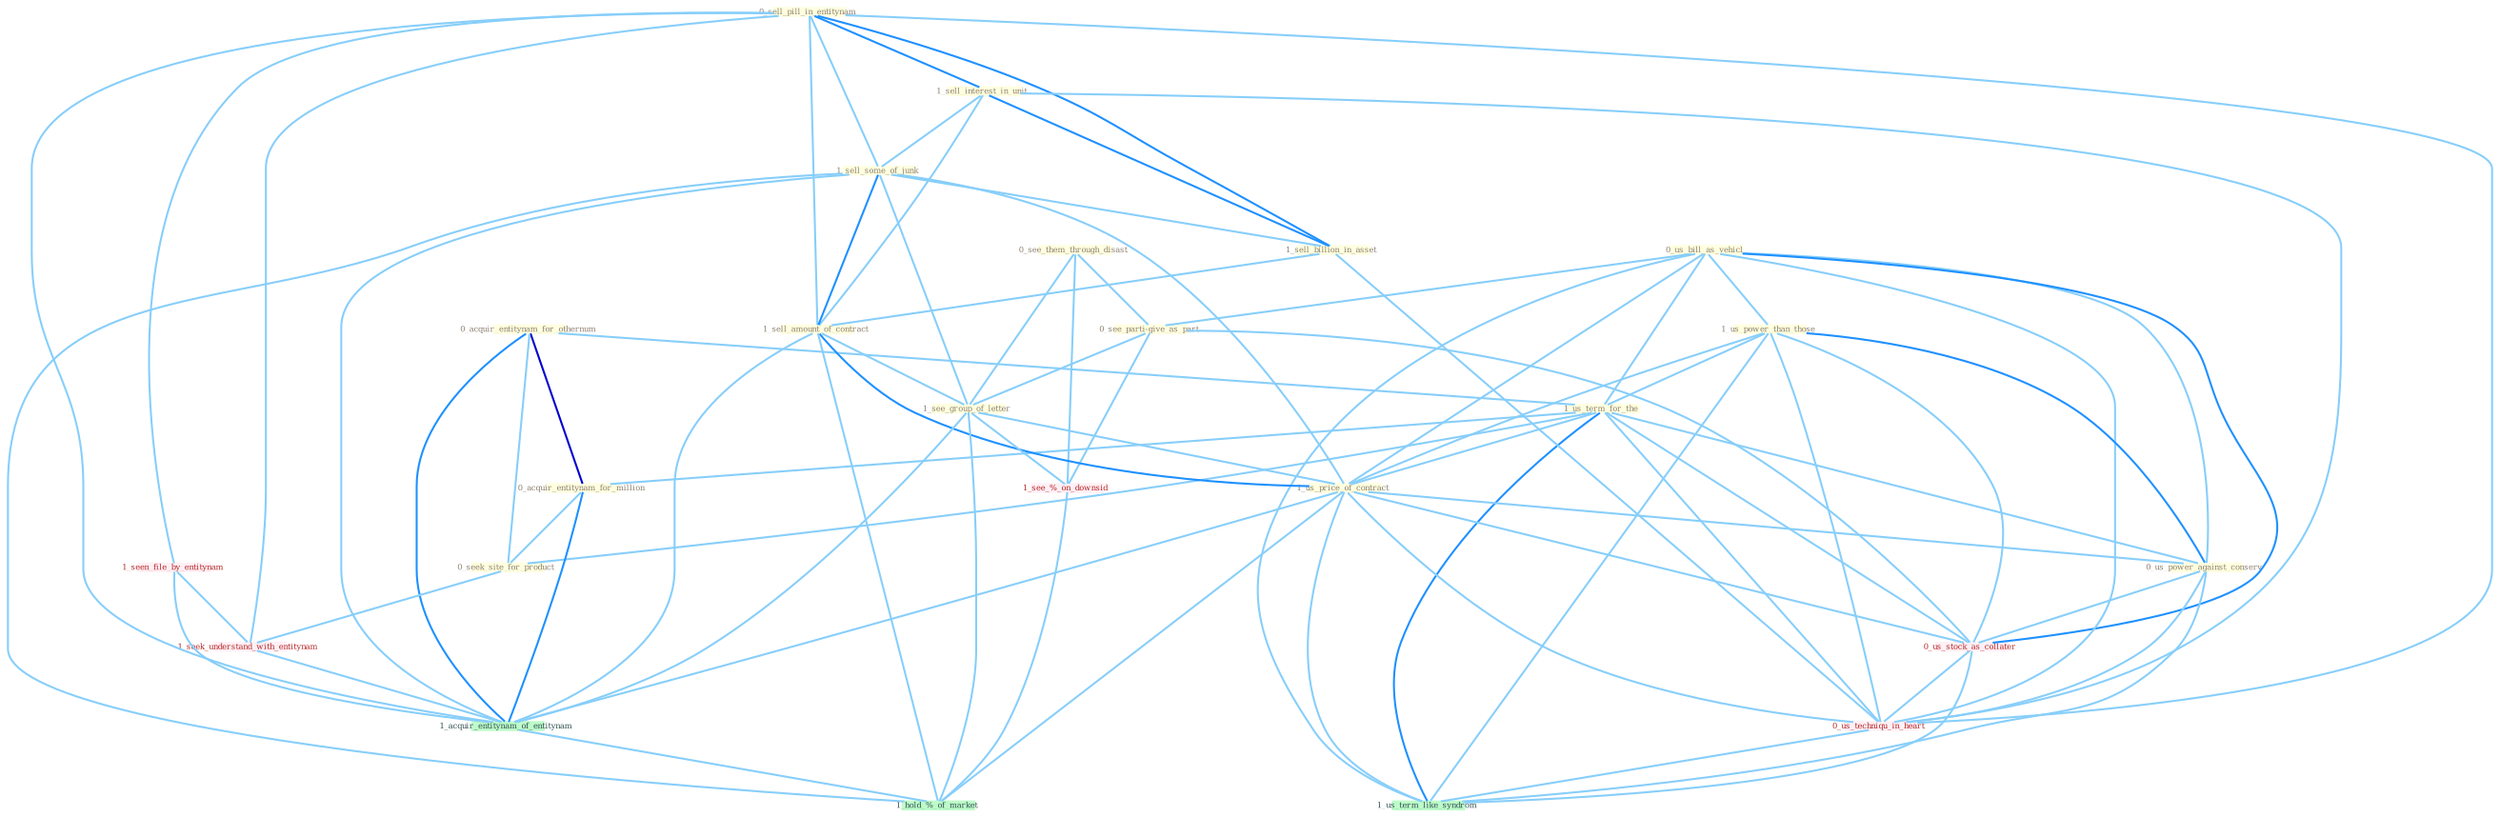 Graph G{ 
    node
    [shape=polygon,style=filled,width=.5,height=.06,color="#BDFCC9",fixedsize=true,fontsize=4,
    fontcolor="#2f4f4f"];
    {node
    [color="#ffffe0", fontcolor="#8b7d6b"] "0_sell_pill_in_entitynam " "0_see_them_through_disast " "0_us_bill_as_vehicl " "1_sell_interest_in_unit " "1_us_power_than_those " "0_acquir_entitynam_for_othernum " "1_us_term_for_the " "0_see_parti-give_as_part " "1_sell_some_of_junk " "1_sell_billion_in_asset " "1_sell_amount_of_contract " "1_see_group_of_letter " "1_us_price_of_contract " "0_acquir_entitynam_for_million " "0_us_power_against_conserv " "0_seek_site_for_product "}
{node [color="#fff0f5", fontcolor="#b22222"] "1_seen_file_by_entitynam " "0_us_stock_as_collater " "1_seek_understand_with_entitynam " "0_us_techniqu_in_heart " "1_see_%_on_downsid "}
edge [color="#B0E2FF"];

	"0_sell_pill_in_entitynam " -- "1_sell_interest_in_unit " [w="2", color="#1e90ff" , len=0.8];
	"0_sell_pill_in_entitynam " -- "1_sell_some_of_junk " [w="1", color="#87cefa" ];
	"0_sell_pill_in_entitynam " -- "1_sell_billion_in_asset " [w="2", color="#1e90ff" , len=0.8];
	"0_sell_pill_in_entitynam " -- "1_sell_amount_of_contract " [w="1", color="#87cefa" ];
	"0_sell_pill_in_entitynam " -- "1_seen_file_by_entitynam " [w="1", color="#87cefa" ];
	"0_sell_pill_in_entitynam " -- "1_seek_understand_with_entitynam " [w="1", color="#87cefa" ];
	"0_sell_pill_in_entitynam " -- "1_acquir_entitynam_of_entitynam " [w="1", color="#87cefa" ];
	"0_sell_pill_in_entitynam " -- "0_us_techniqu_in_heart " [w="1", color="#87cefa" ];
	"0_see_them_through_disast " -- "0_see_parti-give_as_part " [w="1", color="#87cefa" ];
	"0_see_them_through_disast " -- "1_see_group_of_letter " [w="1", color="#87cefa" ];
	"0_see_them_through_disast " -- "1_see_%_on_downsid " [w="1", color="#87cefa" ];
	"0_us_bill_as_vehicl " -- "1_us_power_than_those " [w="1", color="#87cefa" ];
	"0_us_bill_as_vehicl " -- "1_us_term_for_the " [w="1", color="#87cefa" ];
	"0_us_bill_as_vehicl " -- "0_see_parti-give_as_part " [w="1", color="#87cefa" ];
	"0_us_bill_as_vehicl " -- "1_us_price_of_contract " [w="1", color="#87cefa" ];
	"0_us_bill_as_vehicl " -- "0_us_power_against_conserv " [w="1", color="#87cefa" ];
	"0_us_bill_as_vehicl " -- "0_us_stock_as_collater " [w="2", color="#1e90ff" , len=0.8];
	"0_us_bill_as_vehicl " -- "0_us_techniqu_in_heart " [w="1", color="#87cefa" ];
	"0_us_bill_as_vehicl " -- "1_us_term_like_syndrom " [w="1", color="#87cefa" ];
	"1_sell_interest_in_unit " -- "1_sell_some_of_junk " [w="1", color="#87cefa" ];
	"1_sell_interest_in_unit " -- "1_sell_billion_in_asset " [w="2", color="#1e90ff" , len=0.8];
	"1_sell_interest_in_unit " -- "1_sell_amount_of_contract " [w="1", color="#87cefa" ];
	"1_sell_interest_in_unit " -- "0_us_techniqu_in_heart " [w="1", color="#87cefa" ];
	"1_us_power_than_those " -- "1_us_term_for_the " [w="1", color="#87cefa" ];
	"1_us_power_than_those " -- "1_us_price_of_contract " [w="1", color="#87cefa" ];
	"1_us_power_than_those " -- "0_us_power_against_conserv " [w="2", color="#1e90ff" , len=0.8];
	"1_us_power_than_those " -- "0_us_stock_as_collater " [w="1", color="#87cefa" ];
	"1_us_power_than_those " -- "0_us_techniqu_in_heart " [w="1", color="#87cefa" ];
	"1_us_power_than_those " -- "1_us_term_like_syndrom " [w="1", color="#87cefa" ];
	"0_acquir_entitynam_for_othernum " -- "1_us_term_for_the " [w="1", color="#87cefa" ];
	"0_acquir_entitynam_for_othernum " -- "0_acquir_entitynam_for_million " [w="3", color="#0000cd" , len=0.6];
	"0_acquir_entitynam_for_othernum " -- "0_seek_site_for_product " [w="1", color="#87cefa" ];
	"0_acquir_entitynam_for_othernum " -- "1_acquir_entitynam_of_entitynam " [w="2", color="#1e90ff" , len=0.8];
	"1_us_term_for_the " -- "1_us_price_of_contract " [w="1", color="#87cefa" ];
	"1_us_term_for_the " -- "0_acquir_entitynam_for_million " [w="1", color="#87cefa" ];
	"1_us_term_for_the " -- "0_us_power_against_conserv " [w="1", color="#87cefa" ];
	"1_us_term_for_the " -- "0_seek_site_for_product " [w="1", color="#87cefa" ];
	"1_us_term_for_the " -- "0_us_stock_as_collater " [w="1", color="#87cefa" ];
	"1_us_term_for_the " -- "0_us_techniqu_in_heart " [w="1", color="#87cefa" ];
	"1_us_term_for_the " -- "1_us_term_like_syndrom " [w="2", color="#1e90ff" , len=0.8];
	"0_see_parti-give_as_part " -- "1_see_group_of_letter " [w="1", color="#87cefa" ];
	"0_see_parti-give_as_part " -- "0_us_stock_as_collater " [w="1", color="#87cefa" ];
	"0_see_parti-give_as_part " -- "1_see_%_on_downsid " [w="1", color="#87cefa" ];
	"1_sell_some_of_junk " -- "1_sell_billion_in_asset " [w="1", color="#87cefa" ];
	"1_sell_some_of_junk " -- "1_sell_amount_of_contract " [w="2", color="#1e90ff" , len=0.8];
	"1_sell_some_of_junk " -- "1_see_group_of_letter " [w="1", color="#87cefa" ];
	"1_sell_some_of_junk " -- "1_us_price_of_contract " [w="1", color="#87cefa" ];
	"1_sell_some_of_junk " -- "1_acquir_entitynam_of_entitynam " [w="1", color="#87cefa" ];
	"1_sell_some_of_junk " -- "1_hold_%_of_market " [w="1", color="#87cefa" ];
	"1_sell_billion_in_asset " -- "1_sell_amount_of_contract " [w="1", color="#87cefa" ];
	"1_sell_billion_in_asset " -- "0_us_techniqu_in_heart " [w="1", color="#87cefa" ];
	"1_sell_amount_of_contract " -- "1_see_group_of_letter " [w="1", color="#87cefa" ];
	"1_sell_amount_of_contract " -- "1_us_price_of_contract " [w="2", color="#1e90ff" , len=0.8];
	"1_sell_amount_of_contract " -- "1_acquir_entitynam_of_entitynam " [w="1", color="#87cefa" ];
	"1_sell_amount_of_contract " -- "1_hold_%_of_market " [w="1", color="#87cefa" ];
	"1_see_group_of_letter " -- "1_us_price_of_contract " [w="1", color="#87cefa" ];
	"1_see_group_of_letter " -- "1_acquir_entitynam_of_entitynam " [w="1", color="#87cefa" ];
	"1_see_group_of_letter " -- "1_see_%_on_downsid " [w="1", color="#87cefa" ];
	"1_see_group_of_letter " -- "1_hold_%_of_market " [w="1", color="#87cefa" ];
	"1_us_price_of_contract " -- "0_us_power_against_conserv " [w="1", color="#87cefa" ];
	"1_us_price_of_contract " -- "0_us_stock_as_collater " [w="1", color="#87cefa" ];
	"1_us_price_of_contract " -- "1_acquir_entitynam_of_entitynam " [w="1", color="#87cefa" ];
	"1_us_price_of_contract " -- "0_us_techniqu_in_heart " [w="1", color="#87cefa" ];
	"1_us_price_of_contract " -- "1_us_term_like_syndrom " [w="1", color="#87cefa" ];
	"1_us_price_of_contract " -- "1_hold_%_of_market " [w="1", color="#87cefa" ];
	"0_acquir_entitynam_for_million " -- "0_seek_site_for_product " [w="1", color="#87cefa" ];
	"0_acquir_entitynam_for_million " -- "1_acquir_entitynam_of_entitynam " [w="2", color="#1e90ff" , len=0.8];
	"0_us_power_against_conserv " -- "0_us_stock_as_collater " [w="1", color="#87cefa" ];
	"0_us_power_against_conserv " -- "0_us_techniqu_in_heart " [w="1", color="#87cefa" ];
	"0_us_power_against_conserv " -- "1_us_term_like_syndrom " [w="1", color="#87cefa" ];
	"0_seek_site_for_product " -- "1_seek_understand_with_entitynam " [w="1", color="#87cefa" ];
	"1_seen_file_by_entitynam " -- "1_seek_understand_with_entitynam " [w="1", color="#87cefa" ];
	"1_seen_file_by_entitynam " -- "1_acquir_entitynam_of_entitynam " [w="1", color="#87cefa" ];
	"0_us_stock_as_collater " -- "0_us_techniqu_in_heart " [w="1", color="#87cefa" ];
	"0_us_stock_as_collater " -- "1_us_term_like_syndrom " [w="1", color="#87cefa" ];
	"1_seek_understand_with_entitynam " -- "1_acquir_entitynam_of_entitynam " [w="1", color="#87cefa" ];
	"1_acquir_entitynam_of_entitynam " -- "1_hold_%_of_market " [w="1", color="#87cefa" ];
	"0_us_techniqu_in_heart " -- "1_us_term_like_syndrom " [w="1", color="#87cefa" ];
	"1_see_%_on_downsid " -- "1_hold_%_of_market " [w="1", color="#87cefa" ];
}